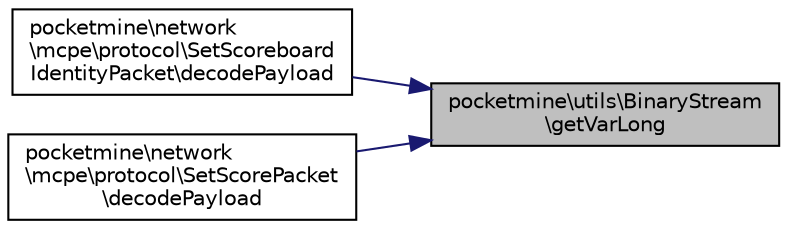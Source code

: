 digraph "pocketmine\utils\BinaryStream\getVarLong"
{
 // INTERACTIVE_SVG=YES
 // LATEX_PDF_SIZE
  edge [fontname="Helvetica",fontsize="10",labelfontname="Helvetica",labelfontsize="10"];
  node [fontname="Helvetica",fontsize="10",shape=record];
  rankdir="RL";
  Node1 [label="pocketmine\\utils\\BinaryStream\l\\getVarLong",height=0.2,width=0.4,color="black", fillcolor="grey75", style="filled", fontcolor="black",tooltip=" "];
  Node1 -> Node2 [dir="back",color="midnightblue",fontsize="10",style="solid",fontname="Helvetica"];
  Node2 [label="pocketmine\\network\l\\mcpe\\protocol\\SetScoreboard\lIdentityPacket\\decodePayload",height=0.2,width=0.4,color="black", fillcolor="white", style="filled",URL="$dd/d45/classpocketmine_1_1network_1_1mcpe_1_1protocol_1_1_set_scoreboard_identity_packet.html#a05098ac277415c03b9dae23cbdda63eb",tooltip=" "];
  Node1 -> Node3 [dir="back",color="midnightblue",fontsize="10",style="solid",fontname="Helvetica"];
  Node3 [label="pocketmine\\network\l\\mcpe\\protocol\\SetScorePacket\l\\decodePayload",height=0.2,width=0.4,color="black", fillcolor="white", style="filled",URL="$d5/dc6/classpocketmine_1_1network_1_1mcpe_1_1protocol_1_1_set_score_packet.html#a8d98ddf52613dacd5d2cf84010a6562f",tooltip=" "];
}
